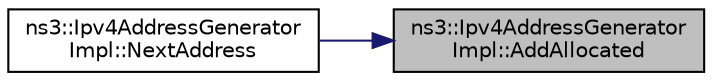 digraph "ns3::Ipv4AddressGeneratorImpl::AddAllocated"
{
 // LATEX_PDF_SIZE
  edge [fontname="Helvetica",fontsize="10",labelfontname="Helvetica",labelfontsize="10"];
  node [fontname="Helvetica",fontsize="10",shape=record];
  rankdir="RL";
  Node1 [label="ns3::Ipv4AddressGenerator\lImpl::AddAllocated",height=0.2,width=0.4,color="black", fillcolor="grey75", style="filled", fontcolor="black",tooltip="Add the Ipv4Address to the list of IPv4 entries."];
  Node1 -> Node2 [dir="back",color="midnightblue",fontsize="10",style="solid",fontname="Helvetica"];
  Node2 [label="ns3::Ipv4AddressGenerator\lImpl::NextAddress",height=0.2,width=0.4,color="black", fillcolor="white", style="filled",URL="$classns3_1_1_ipv4_address_generator_impl.html#afd9029e16d648beea57a7b0b960e0264",tooltip="Allocate the next Ipv4Address for the configured network and mask."];
}
